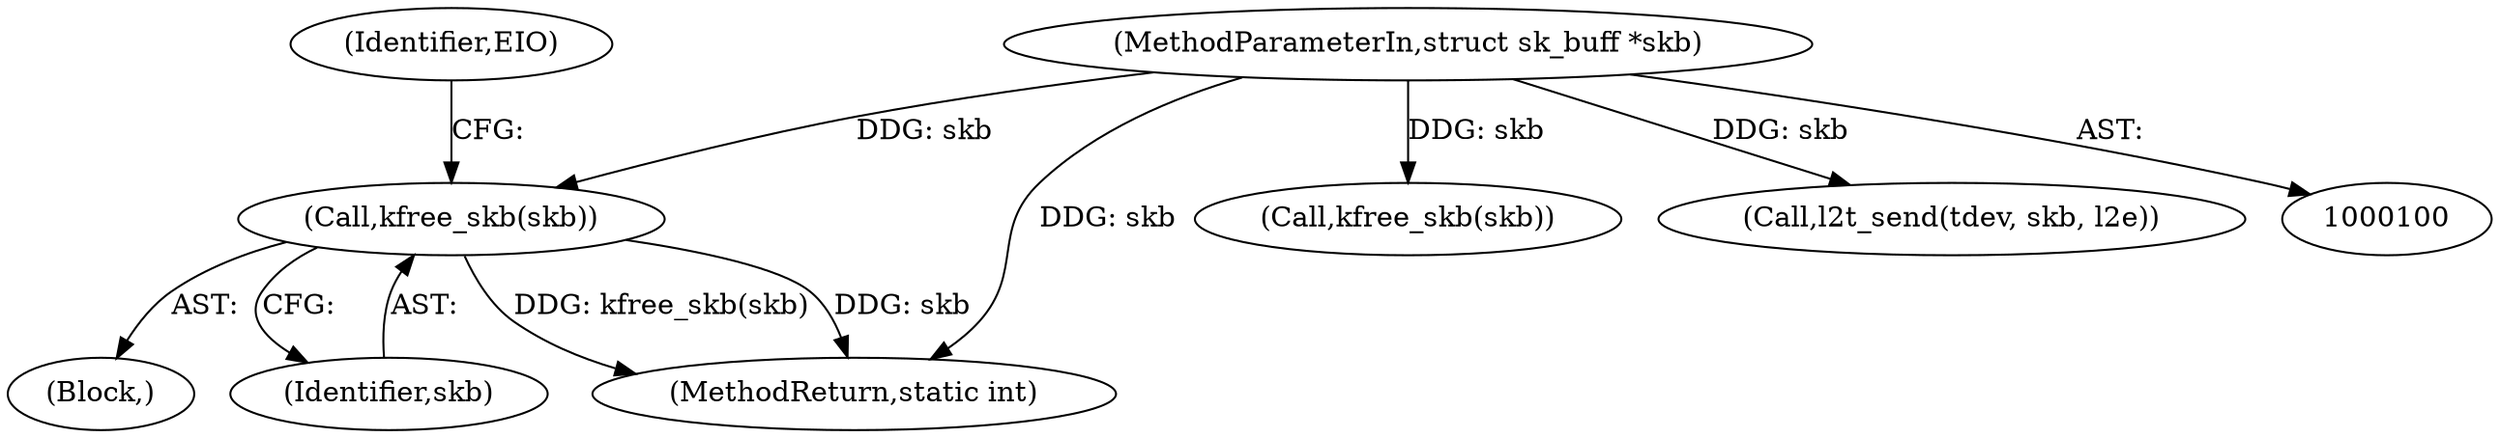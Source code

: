 digraph "0_linux_67f1aee6f45059fd6b0f5b0ecb2c97ad0451f6b3_0@API" {
"1000121" [label="(Call,kfree_skb(skb))"];
"1000102" [label="(MethodParameterIn,struct sk_buff *skb)"];
"1000136" [label="(Call,kfree_skb(skb))"];
"1000120" [label="(Block,)"];
"1000121" [label="(Call,kfree_skb(skb))"];
"1000122" [label="(Identifier,skb)"];
"1000128" [label="(Call,l2t_send(tdev, skb, l2e))"];
"1000125" [label="(Identifier,EIO)"];
"1000102" [label="(MethodParameterIn,struct sk_buff *skb)"];
"1000140" [label="(MethodReturn,static int)"];
"1000121" -> "1000120"  [label="AST: "];
"1000121" -> "1000122"  [label="CFG: "];
"1000122" -> "1000121"  [label="AST: "];
"1000125" -> "1000121"  [label="CFG: "];
"1000121" -> "1000140"  [label="DDG: kfree_skb(skb)"];
"1000121" -> "1000140"  [label="DDG: skb"];
"1000102" -> "1000121"  [label="DDG: skb"];
"1000102" -> "1000100"  [label="AST: "];
"1000102" -> "1000140"  [label="DDG: skb"];
"1000102" -> "1000128"  [label="DDG: skb"];
"1000102" -> "1000136"  [label="DDG: skb"];
}
